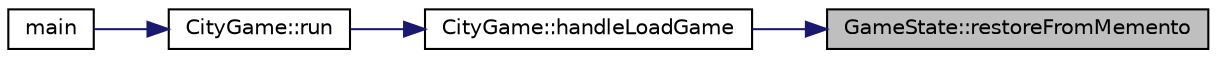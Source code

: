 digraph "GameState::restoreFromMemento"
{
 // LATEX_PDF_SIZE
  edge [fontname="Helvetica",fontsize="10",labelfontname="Helvetica",labelfontsize="10"];
  node [fontname="Helvetica",fontsize="10",shape=record];
  rankdir="RL";
  Node1 [label="GameState::restoreFromMemento",height=0.2,width=0.4,color="black", fillcolor="grey75", style="filled", fontcolor="black",tooltip="Restores the game state from a given memento."];
  Node1 -> Node2 [dir="back",color="midnightblue",fontsize="10",style="solid"];
  Node2 [label="CityGame::handleLoadGame",height=0.2,width=0.4,color="black", fillcolor="white", style="filled",URL="$classCityGame.html#aaa907d85379e71a9bf7a3d573f2d15da",tooltip=" "];
  Node2 -> Node3 [dir="back",color="midnightblue",fontsize="10",style="solid"];
  Node3 [label="CityGame::run",height=0.2,width=0.4,color="black", fillcolor="white", style="filled",URL="$classCityGame.html#ad26bc885078e071e3ad2b40787fcca18",tooltip=" "];
  Node3 -> Node4 [dir="back",color="midnightblue",fontsize="10",style="solid"];
  Node4 [label="main",height=0.2,width=0.4,color="black", fillcolor="white", style="filled",URL="$main_8cpp.html#ae66f6b31b5ad750f1fe042a706a4e3d4",tooltip=" "];
}
